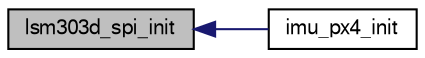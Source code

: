 digraph "lsm303d_spi_init"
{
  edge [fontname="FreeSans",fontsize="10",labelfontname="FreeSans",labelfontsize="10"];
  node [fontname="FreeSans",fontsize="10",shape=record];
  rankdir="LR";
  Node1 [label="lsm303d_spi_init",height=0.2,width=0.4,color="black", fillcolor="grey75", style="filled", fontcolor="black"];
  Node1 -> Node2 [dir="back",color="midnightblue",fontsize="10",style="solid",fontname="FreeSans"];
  Node2 [label="imu_px4_init",height=0.2,width=0.4,color="black", fillcolor="white", style="filled",URL="$imu__px4fmu__v2_84_8h.html#a36182babc18a11d31f8f99b358727db0"];
}
